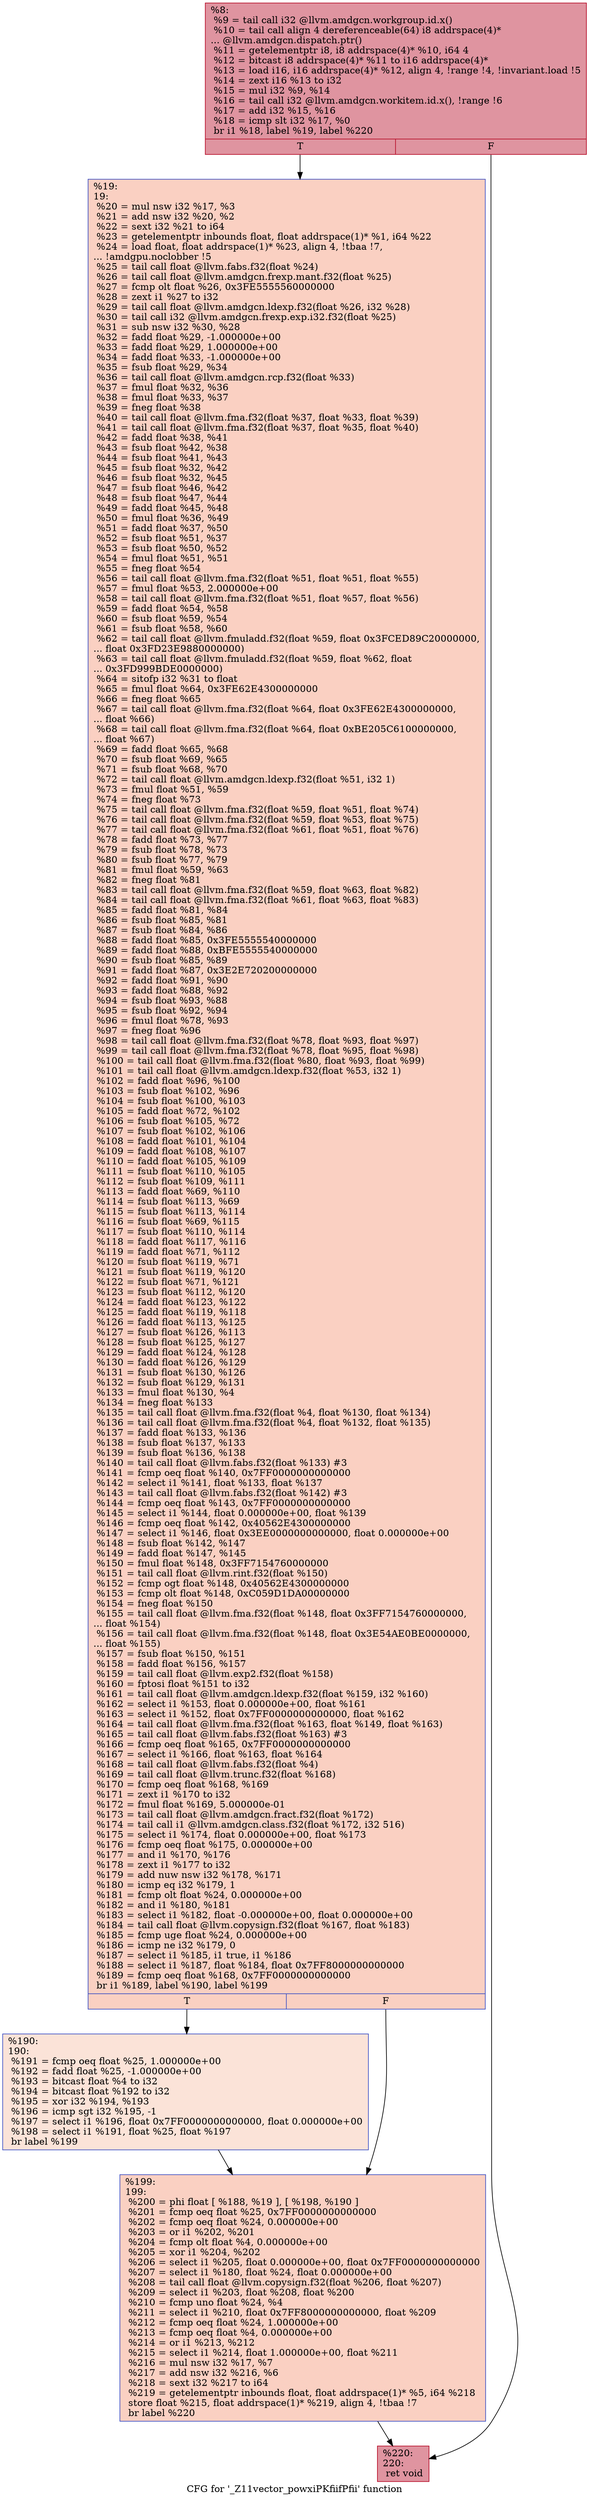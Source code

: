 digraph "CFG for '_Z11vector_powxiPKfiifPfii' function" {
	label="CFG for '_Z11vector_powxiPKfiifPfii' function";

	Node0x5c36990 [shape=record,color="#b70d28ff", style=filled, fillcolor="#b70d2870",label="{%8:\l  %9 = tail call i32 @llvm.amdgcn.workgroup.id.x()\l  %10 = tail call align 4 dereferenceable(64) i8 addrspace(4)*\l... @llvm.amdgcn.dispatch.ptr()\l  %11 = getelementptr i8, i8 addrspace(4)* %10, i64 4\l  %12 = bitcast i8 addrspace(4)* %11 to i16 addrspace(4)*\l  %13 = load i16, i16 addrspace(4)* %12, align 4, !range !4, !invariant.load !5\l  %14 = zext i16 %13 to i32\l  %15 = mul i32 %9, %14\l  %16 = tail call i32 @llvm.amdgcn.workitem.id.x(), !range !6\l  %17 = add i32 %15, %16\l  %18 = icmp slt i32 %17, %0\l  br i1 %18, label %19, label %220\l|{<s0>T|<s1>F}}"];
	Node0x5c36990:s0 -> Node0x5c388c0;
	Node0x5c36990:s1 -> Node0x5c38950;
	Node0x5c388c0 [shape=record,color="#3d50c3ff", style=filled, fillcolor="#f3947570",label="{%19:\l19:                                               \l  %20 = mul nsw i32 %17, %3\l  %21 = add nsw i32 %20, %2\l  %22 = sext i32 %21 to i64\l  %23 = getelementptr inbounds float, float addrspace(1)* %1, i64 %22\l  %24 = load float, float addrspace(1)* %23, align 4, !tbaa !7,\l... !amdgpu.noclobber !5\l  %25 = tail call float @llvm.fabs.f32(float %24)\l  %26 = tail call float @llvm.amdgcn.frexp.mant.f32(float %25)\l  %27 = fcmp olt float %26, 0x3FE5555560000000\l  %28 = zext i1 %27 to i32\l  %29 = tail call float @llvm.amdgcn.ldexp.f32(float %26, i32 %28)\l  %30 = tail call i32 @llvm.amdgcn.frexp.exp.i32.f32(float %25)\l  %31 = sub nsw i32 %30, %28\l  %32 = fadd float %29, -1.000000e+00\l  %33 = fadd float %29, 1.000000e+00\l  %34 = fadd float %33, -1.000000e+00\l  %35 = fsub float %29, %34\l  %36 = tail call float @llvm.amdgcn.rcp.f32(float %33)\l  %37 = fmul float %32, %36\l  %38 = fmul float %33, %37\l  %39 = fneg float %38\l  %40 = tail call float @llvm.fma.f32(float %37, float %33, float %39)\l  %41 = tail call float @llvm.fma.f32(float %37, float %35, float %40)\l  %42 = fadd float %38, %41\l  %43 = fsub float %42, %38\l  %44 = fsub float %41, %43\l  %45 = fsub float %32, %42\l  %46 = fsub float %32, %45\l  %47 = fsub float %46, %42\l  %48 = fsub float %47, %44\l  %49 = fadd float %45, %48\l  %50 = fmul float %36, %49\l  %51 = fadd float %37, %50\l  %52 = fsub float %51, %37\l  %53 = fsub float %50, %52\l  %54 = fmul float %51, %51\l  %55 = fneg float %54\l  %56 = tail call float @llvm.fma.f32(float %51, float %51, float %55)\l  %57 = fmul float %53, 2.000000e+00\l  %58 = tail call float @llvm.fma.f32(float %51, float %57, float %56)\l  %59 = fadd float %54, %58\l  %60 = fsub float %59, %54\l  %61 = fsub float %58, %60\l  %62 = tail call float @llvm.fmuladd.f32(float %59, float 0x3FCED89C20000000,\l... float 0x3FD23E9880000000)\l  %63 = tail call float @llvm.fmuladd.f32(float %59, float %62, float\l... 0x3FD999BDE0000000)\l  %64 = sitofp i32 %31 to float\l  %65 = fmul float %64, 0x3FE62E4300000000\l  %66 = fneg float %65\l  %67 = tail call float @llvm.fma.f32(float %64, float 0x3FE62E4300000000,\l... float %66)\l  %68 = tail call float @llvm.fma.f32(float %64, float 0xBE205C6100000000,\l... float %67)\l  %69 = fadd float %65, %68\l  %70 = fsub float %69, %65\l  %71 = fsub float %68, %70\l  %72 = tail call float @llvm.amdgcn.ldexp.f32(float %51, i32 1)\l  %73 = fmul float %51, %59\l  %74 = fneg float %73\l  %75 = tail call float @llvm.fma.f32(float %59, float %51, float %74)\l  %76 = tail call float @llvm.fma.f32(float %59, float %53, float %75)\l  %77 = tail call float @llvm.fma.f32(float %61, float %51, float %76)\l  %78 = fadd float %73, %77\l  %79 = fsub float %78, %73\l  %80 = fsub float %77, %79\l  %81 = fmul float %59, %63\l  %82 = fneg float %81\l  %83 = tail call float @llvm.fma.f32(float %59, float %63, float %82)\l  %84 = tail call float @llvm.fma.f32(float %61, float %63, float %83)\l  %85 = fadd float %81, %84\l  %86 = fsub float %85, %81\l  %87 = fsub float %84, %86\l  %88 = fadd float %85, 0x3FE5555540000000\l  %89 = fadd float %88, 0xBFE5555540000000\l  %90 = fsub float %85, %89\l  %91 = fadd float %87, 0x3E2E720200000000\l  %92 = fadd float %91, %90\l  %93 = fadd float %88, %92\l  %94 = fsub float %93, %88\l  %95 = fsub float %92, %94\l  %96 = fmul float %78, %93\l  %97 = fneg float %96\l  %98 = tail call float @llvm.fma.f32(float %78, float %93, float %97)\l  %99 = tail call float @llvm.fma.f32(float %78, float %95, float %98)\l  %100 = tail call float @llvm.fma.f32(float %80, float %93, float %99)\l  %101 = tail call float @llvm.amdgcn.ldexp.f32(float %53, i32 1)\l  %102 = fadd float %96, %100\l  %103 = fsub float %102, %96\l  %104 = fsub float %100, %103\l  %105 = fadd float %72, %102\l  %106 = fsub float %105, %72\l  %107 = fsub float %102, %106\l  %108 = fadd float %101, %104\l  %109 = fadd float %108, %107\l  %110 = fadd float %105, %109\l  %111 = fsub float %110, %105\l  %112 = fsub float %109, %111\l  %113 = fadd float %69, %110\l  %114 = fsub float %113, %69\l  %115 = fsub float %113, %114\l  %116 = fsub float %69, %115\l  %117 = fsub float %110, %114\l  %118 = fadd float %117, %116\l  %119 = fadd float %71, %112\l  %120 = fsub float %119, %71\l  %121 = fsub float %119, %120\l  %122 = fsub float %71, %121\l  %123 = fsub float %112, %120\l  %124 = fadd float %123, %122\l  %125 = fadd float %119, %118\l  %126 = fadd float %113, %125\l  %127 = fsub float %126, %113\l  %128 = fsub float %125, %127\l  %129 = fadd float %124, %128\l  %130 = fadd float %126, %129\l  %131 = fsub float %130, %126\l  %132 = fsub float %129, %131\l  %133 = fmul float %130, %4\l  %134 = fneg float %133\l  %135 = tail call float @llvm.fma.f32(float %4, float %130, float %134)\l  %136 = tail call float @llvm.fma.f32(float %4, float %132, float %135)\l  %137 = fadd float %133, %136\l  %138 = fsub float %137, %133\l  %139 = fsub float %136, %138\l  %140 = tail call float @llvm.fabs.f32(float %133) #3\l  %141 = fcmp oeq float %140, 0x7FF0000000000000\l  %142 = select i1 %141, float %133, float %137\l  %143 = tail call float @llvm.fabs.f32(float %142) #3\l  %144 = fcmp oeq float %143, 0x7FF0000000000000\l  %145 = select i1 %144, float 0.000000e+00, float %139\l  %146 = fcmp oeq float %142, 0x40562E4300000000\l  %147 = select i1 %146, float 0x3EE0000000000000, float 0.000000e+00\l  %148 = fsub float %142, %147\l  %149 = fadd float %147, %145\l  %150 = fmul float %148, 0x3FF7154760000000\l  %151 = tail call float @llvm.rint.f32(float %150)\l  %152 = fcmp ogt float %148, 0x40562E4300000000\l  %153 = fcmp olt float %148, 0xC059D1DA00000000\l  %154 = fneg float %150\l  %155 = tail call float @llvm.fma.f32(float %148, float 0x3FF7154760000000,\l... float %154)\l  %156 = tail call float @llvm.fma.f32(float %148, float 0x3E54AE0BE0000000,\l... float %155)\l  %157 = fsub float %150, %151\l  %158 = fadd float %156, %157\l  %159 = tail call float @llvm.exp2.f32(float %158)\l  %160 = fptosi float %151 to i32\l  %161 = tail call float @llvm.amdgcn.ldexp.f32(float %159, i32 %160)\l  %162 = select i1 %153, float 0.000000e+00, float %161\l  %163 = select i1 %152, float 0x7FF0000000000000, float %162\l  %164 = tail call float @llvm.fma.f32(float %163, float %149, float %163)\l  %165 = tail call float @llvm.fabs.f32(float %163) #3\l  %166 = fcmp oeq float %165, 0x7FF0000000000000\l  %167 = select i1 %166, float %163, float %164\l  %168 = tail call float @llvm.fabs.f32(float %4)\l  %169 = tail call float @llvm.trunc.f32(float %168)\l  %170 = fcmp oeq float %168, %169\l  %171 = zext i1 %170 to i32\l  %172 = fmul float %169, 5.000000e-01\l  %173 = tail call float @llvm.amdgcn.fract.f32(float %172)\l  %174 = tail call i1 @llvm.amdgcn.class.f32(float %172, i32 516)\l  %175 = select i1 %174, float 0.000000e+00, float %173\l  %176 = fcmp oeq float %175, 0.000000e+00\l  %177 = and i1 %170, %176\l  %178 = zext i1 %177 to i32\l  %179 = add nuw nsw i32 %178, %171\l  %180 = icmp eq i32 %179, 1\l  %181 = fcmp olt float %24, 0.000000e+00\l  %182 = and i1 %180, %181\l  %183 = select i1 %182, float -0.000000e+00, float 0.000000e+00\l  %184 = tail call float @llvm.copysign.f32(float %167, float %183)\l  %185 = fcmp uge float %24, 0.000000e+00\l  %186 = icmp ne i32 %179, 0\l  %187 = select i1 %185, i1 true, i1 %186\l  %188 = select i1 %187, float %184, float 0x7FF8000000000000\l  %189 = fcmp oeq float %168, 0x7FF0000000000000\l  br i1 %189, label %190, label %199\l|{<s0>T|<s1>F}}"];
	Node0x5c388c0:s0 -> Node0x5c42d70;
	Node0x5c388c0:s1 -> Node0x5c42e00;
	Node0x5c42d70 [shape=record,color="#3d50c3ff", style=filled, fillcolor="#f6bfa670",label="{%190:\l190:                                              \l  %191 = fcmp oeq float %25, 1.000000e+00\l  %192 = fadd float %25, -1.000000e+00\l  %193 = bitcast float %4 to i32\l  %194 = bitcast float %192 to i32\l  %195 = xor i32 %194, %193\l  %196 = icmp sgt i32 %195, -1\l  %197 = select i1 %196, float 0x7FF0000000000000, float 0.000000e+00\l  %198 = select i1 %191, float %25, float %197\l  br label %199\l}"];
	Node0x5c42d70 -> Node0x5c42e00;
	Node0x5c42e00 [shape=record,color="#3d50c3ff", style=filled, fillcolor="#f3947570",label="{%199:\l199:                                              \l  %200 = phi float [ %188, %19 ], [ %198, %190 ]\l  %201 = fcmp oeq float %25, 0x7FF0000000000000\l  %202 = fcmp oeq float %24, 0.000000e+00\l  %203 = or i1 %202, %201\l  %204 = fcmp olt float %4, 0.000000e+00\l  %205 = xor i1 %204, %202\l  %206 = select i1 %205, float 0.000000e+00, float 0x7FF0000000000000\l  %207 = select i1 %180, float %24, float 0.000000e+00\l  %208 = tail call float @llvm.copysign.f32(float %206, float %207)\l  %209 = select i1 %203, float %208, float %200\l  %210 = fcmp uno float %24, %4\l  %211 = select i1 %210, float 0x7FF8000000000000, float %209\l  %212 = fcmp oeq float %24, 1.000000e+00\l  %213 = fcmp oeq float %4, 0.000000e+00\l  %214 = or i1 %213, %212\l  %215 = select i1 %214, float 1.000000e+00, float %211\l  %216 = mul nsw i32 %17, %7\l  %217 = add nsw i32 %216, %6\l  %218 = sext i32 %217 to i64\l  %219 = getelementptr inbounds float, float addrspace(1)* %5, i64 %218\l  store float %215, float addrspace(1)* %219, align 4, !tbaa !7\l  br label %220\l}"];
	Node0x5c42e00 -> Node0x5c38950;
	Node0x5c38950 [shape=record,color="#b70d28ff", style=filled, fillcolor="#b70d2870",label="{%220:\l220:                                              \l  ret void\l}"];
}
